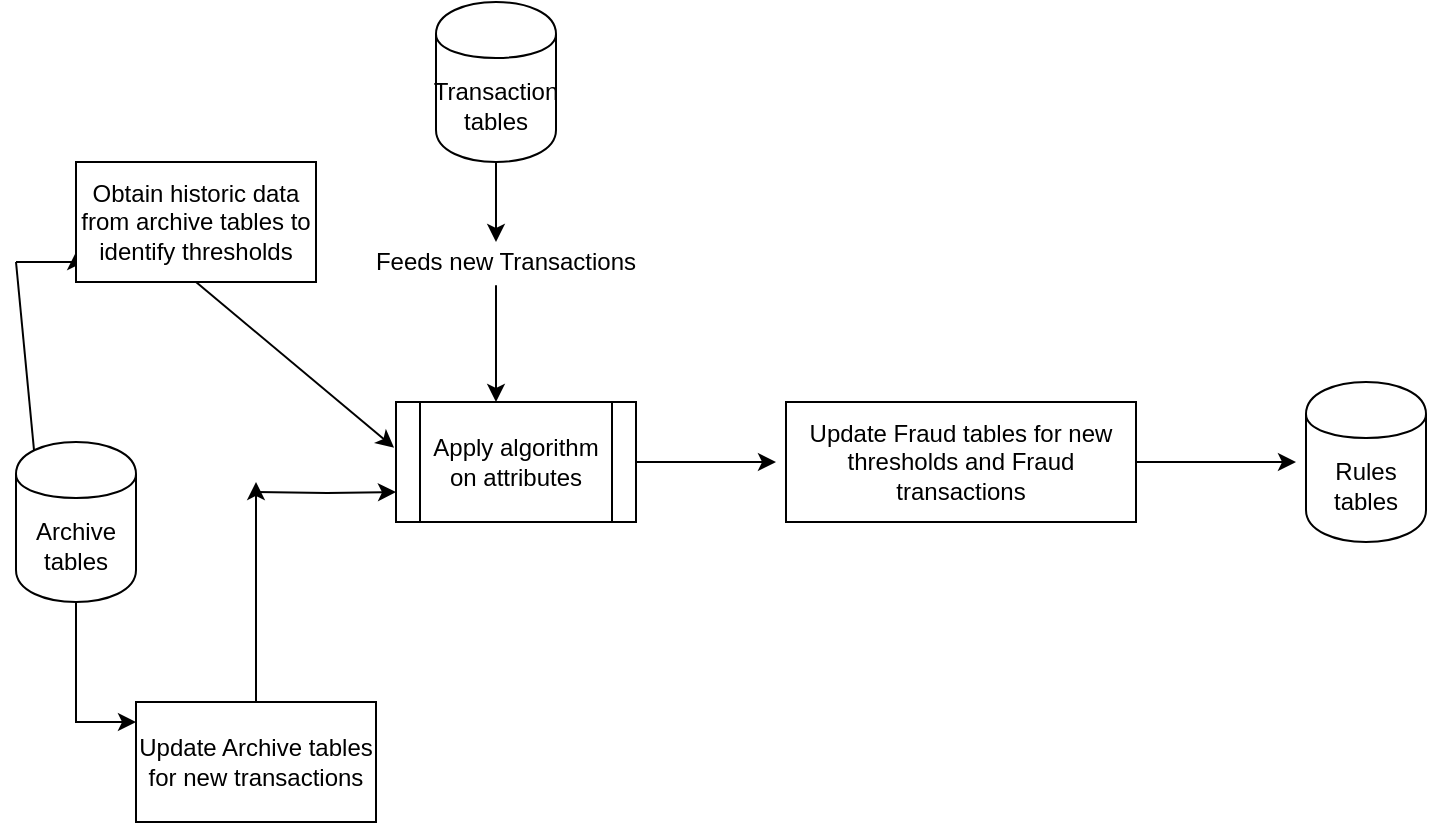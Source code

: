 <mxfile version="12.1.9" type="device" pages="1"><diagram id="KR6EGvcdbNGLMKchECuC" name="Page-1"><mxGraphModel dx="1101" dy="613" grid="1" gridSize="10" guides="1" tooltips="1" connect="1" arrows="1" fold="1" page="1" pageScale="1" pageWidth="850" pageHeight="1100" math="0" shadow="0"><root><mxCell id="0"/><mxCell id="1" parent="0"/><mxCell id="u_cgsY8F5NAl6tKcP-Mk-1" value="Transaction tables" style="shape=cylinder;whiteSpace=wrap;html=1;boundedLbl=1;backgroundOutline=1;" vertex="1" parent="1"><mxGeometry x="250" y="60" width="60" height="80" as="geometry"/></mxCell><mxCell id="u_cgsY8F5NAl6tKcP-Mk-2" value="" style="endArrow=classic;html=1;exitX=0.5;exitY=1;exitDx=0;exitDy=0;" edge="1" parent="1" source="u_cgsY8F5NAl6tKcP-Mk-1"><mxGeometry width="50" height="50" relative="1" as="geometry"><mxPoint x="250" y="210" as="sourcePoint"/><mxPoint x="280" y="180" as="targetPoint"/></mxGeometry></mxCell><mxCell id="u_cgsY8F5NAl6tKcP-Mk-3" value="Feeds new Transactions" style="text;html=1;strokeColor=none;fillColor=none;align=center;verticalAlign=middle;whiteSpace=wrap;rounded=0;" vertex="1" parent="1"><mxGeometry x="210" y="180" width="150" height="20" as="geometry"/></mxCell><mxCell id="u_cgsY8F5NAl6tKcP-Mk-4" value="" style="endArrow=classic;html=1;exitX=0.5;exitY=1;exitDx=0;exitDy=0;" edge="1" parent="1"><mxGeometry width="50" height="50" relative="1" as="geometry"><mxPoint x="280" y="220" as="sourcePoint"/><mxPoint x="280" y="260" as="targetPoint"/><Array as="points"><mxPoint x="280" y="210"/><mxPoint x="280" y="200"/></Array></mxGeometry></mxCell><mxCell id="u_cgsY8F5NAl6tKcP-Mk-8" value="" style="edgeStyle=orthogonalEdgeStyle;rounded=0;orthogonalLoop=1;jettySize=auto;html=1;" edge="1" parent="1" source="u_cgsY8F5NAl6tKcP-Mk-5"><mxGeometry relative="1" as="geometry"><mxPoint x="420" y="290" as="targetPoint"/></mxGeometry></mxCell><mxCell id="u_cgsY8F5NAl6tKcP-Mk-26" style="edgeStyle=orthogonalEdgeStyle;rounded=0;orthogonalLoop=1;jettySize=auto;html=1;exitX=0;exitY=0.75;exitDx=0;exitDy=0;entryX=0;entryY=0.75;entryDx=0;entryDy=0;" edge="1" parent="1" target="u_cgsY8F5NAl6tKcP-Mk-5"><mxGeometry relative="1" as="geometry"><mxPoint x="160" y="305" as="sourcePoint"/></mxGeometry></mxCell><mxCell id="u_cgsY8F5NAl6tKcP-Mk-5" value="Apply algorithm on attributes" style="shape=process;whiteSpace=wrap;html=1;backgroundOutline=1;" vertex="1" parent="1"><mxGeometry x="230" y="260" width="120" height="60" as="geometry"/></mxCell><mxCell id="u_cgsY8F5NAl6tKcP-Mk-9" value="Update Fraud tables for new thresholds and Fraud transactions" style="rounded=0;whiteSpace=wrap;html=1;" vertex="1" parent="1"><mxGeometry x="425" y="260" width="175" height="60" as="geometry"/></mxCell><mxCell id="u_cgsY8F5NAl6tKcP-Mk-15" value="" style="endArrow=classic;html=1;" edge="1" parent="1"><mxGeometry width="50" height="50" relative="1" as="geometry"><mxPoint x="600" y="290" as="sourcePoint"/><mxPoint x="680" y="290" as="targetPoint"/></mxGeometry></mxCell><mxCell id="u_cgsY8F5NAl6tKcP-Mk-16" value="Rules tables" style="shape=cylinder;whiteSpace=wrap;html=1;boundedLbl=1;backgroundOutline=1;" vertex="1" parent="1"><mxGeometry x="685" y="250" width="60" height="80" as="geometry"/></mxCell><mxCell id="u_cgsY8F5NAl6tKcP-Mk-17" value="Archive tables" style="shape=cylinder;whiteSpace=wrap;html=1;boundedLbl=1;backgroundOutline=1;" vertex="1" parent="1"><mxGeometry x="40" y="280" width="60" height="80" as="geometry"/></mxCell><mxCell id="u_cgsY8F5NAl6tKcP-Mk-18" value="" style="edgeStyle=orthogonalEdgeStyle;rounded=0;orthogonalLoop=1;jettySize=auto;html=1;" edge="1" parent="1" source="u_cgsY8F5NAl6tKcP-Mk-17" target="u_cgsY8F5NAl6tKcP-Mk-19"><mxGeometry relative="1" as="geometry"><mxPoint x="50" y="410" as="sourcePoint"/><mxPoint x="180" y="320" as="targetPoint"/><Array as="points"><mxPoint x="70" y="420"/><mxPoint x="180" y="420"/></Array></mxGeometry></mxCell><mxCell id="u_cgsY8F5NAl6tKcP-Mk-19" value="Update Archive tables for new transactions" style="rounded=0;whiteSpace=wrap;html=1;" vertex="1" parent="1"><mxGeometry x="100" y="410" width="120" height="60" as="geometry"/></mxCell><mxCell id="u_cgsY8F5NAl6tKcP-Mk-22" value="" style="endArrow=classic;html=1;" edge="1" parent="1" source="u_cgsY8F5NAl6tKcP-Mk-19"><mxGeometry width="50" height="50" relative="1" as="geometry"><mxPoint x="243" y="390" as="sourcePoint"/><mxPoint x="160" y="300" as="targetPoint"/><Array as="points"><mxPoint x="160" y="370"/></Array></mxGeometry></mxCell><mxCell id="u_cgsY8F5NAl6tKcP-Mk-31" style="edgeStyle=orthogonalEdgeStyle;rounded=0;orthogonalLoop=1;jettySize=auto;html=1;exitX=0;exitY=0.75;exitDx=0;exitDy=0;entryX=0;entryY=0.75;entryDx=0;entryDy=0;" edge="1" parent="1" target="u_cgsY8F5NAl6tKcP-Mk-27"><mxGeometry relative="1" as="geometry"><mxPoint x="40" y="190" as="sourcePoint"/></mxGeometry></mxCell><mxCell id="u_cgsY8F5NAl6tKcP-Mk-27" value="Obtain historic data from archive tables to identify thresholds" style="rounded=0;whiteSpace=wrap;html=1;" vertex="1" parent="1"><mxGeometry x="70" y="140" width="120" height="60" as="geometry"/></mxCell><mxCell id="u_cgsY8F5NAl6tKcP-Mk-30" value="" style="endArrow=none;html=1;exitX=0.15;exitY=0.05;exitDx=0;exitDy=0;exitPerimeter=0;" edge="1" parent="1" source="u_cgsY8F5NAl6tKcP-Mk-17"><mxGeometry width="50" height="50" relative="1" as="geometry"><mxPoint x="50" y="210" as="sourcePoint"/><mxPoint x="40" y="190" as="targetPoint"/></mxGeometry></mxCell><mxCell id="u_cgsY8F5NAl6tKcP-Mk-33" value="" style="endArrow=classic;html=1;entryX=-0.008;entryY=0.381;entryDx=0;entryDy=0;entryPerimeter=0;exitX=0.5;exitY=1;exitDx=0;exitDy=0;" edge="1" parent="1" source="u_cgsY8F5NAl6tKcP-Mk-27" target="u_cgsY8F5NAl6tKcP-Mk-5"><mxGeometry width="50" height="50" relative="1" as="geometry"><mxPoint x="150" y="210" as="sourcePoint"/><mxPoint x="200" y="160" as="targetPoint"/></mxGeometry></mxCell></root></mxGraphModel></diagram></mxfile>